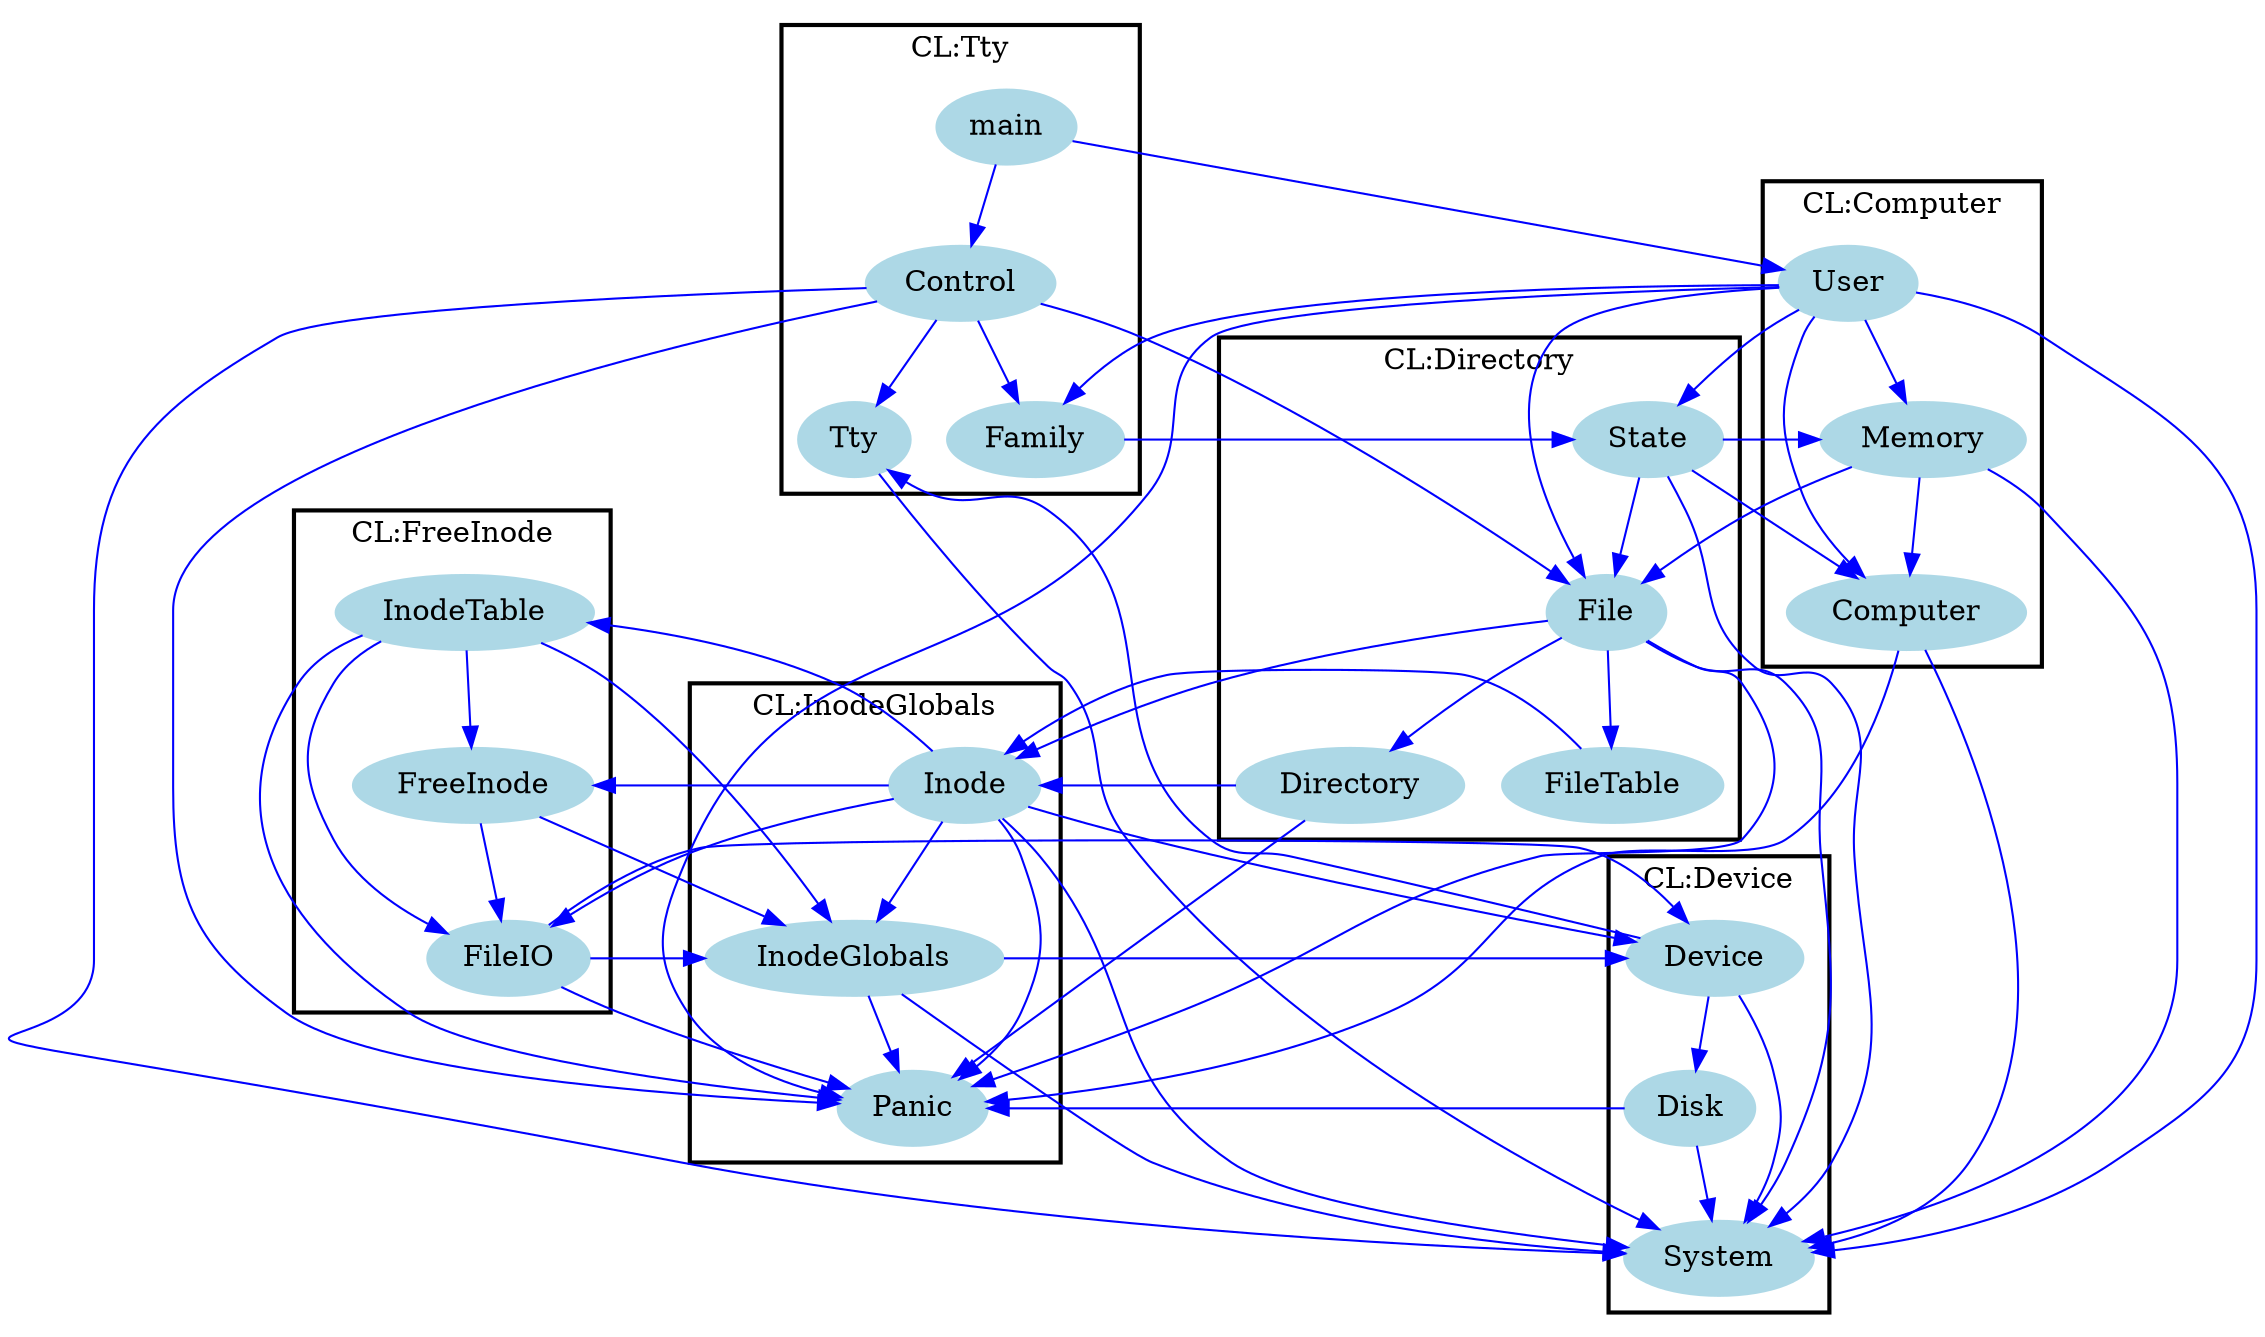 digraph G {
size = "20,20";
subgraph cluster0 {
label = "CL:Computer";
color = black;
style = bold;
"Computer"[label="Computer",shape=ellipse,color=lightblue,fontcolor=black,style=filled];
"Memory"[label="Memory",shape=ellipse,color=lightblue,fontcolor=black,style=filled];
"User"[label="User",shape=ellipse,color=lightblue,fontcolor=black,style=filled];
}
subgraph cluster1 {
label = "CL:Tty";
color = black;
style = bold;
"Tty"[label="Tty",shape=ellipse,color=lightblue,fontcolor=black,style=filled];
"Control"[label="Control",shape=ellipse,color=lightblue,fontcolor=black,style=filled];
"main"[label="main",shape=ellipse,color=lightblue,fontcolor=black,style=filled];
"Family"[label="Family",shape=ellipse,color=lightblue,fontcolor=black,style=filled];
}
subgraph cluster2 {
label = "CL:Directory";
color = black;
style = bold;
"Directory"[label="Directory",shape=ellipse,color=lightblue,fontcolor=black,style=filled];
"State"[label="State",shape=ellipse,color=lightblue,fontcolor=black,style=filled];
"FileTable"[label="FileTable",shape=ellipse,color=lightblue,fontcolor=black,style=filled];
"File"[label="File",shape=ellipse,color=lightblue,fontcolor=black,style=filled];
}
subgraph cluster3 {
label = "CL:InodeGlobals";
color = black;
style = bold;
"InodeGlobals"[label="InodeGlobals",shape=ellipse,color=lightblue,fontcolor=black,style=filled];
"Panic"[label="Panic",shape=ellipse,color=lightblue,fontcolor=black,style=filled];
"Inode"[label="Inode",shape=ellipse,color=lightblue,fontcolor=black,style=filled];
}
subgraph cluster4 {
label = "CL:Device";
color = black;
style = bold;
"Device"[label="Device",shape=ellipse,color=lightblue,fontcolor=black,style=filled];
"Disk"[label="Disk",shape=ellipse,color=lightblue,fontcolor=black,style=filled];
"System"[label="System",shape=ellipse,color=lightblue,fontcolor=black,style=filled];
}
subgraph cluster5 {
label = "CL:FreeInode";
color = black;
style = bold;
"FreeInode"[label="FreeInode",shape=ellipse,color=lightblue,fontcolor=black,style=filled];
"InodeTable"[label="InodeTable",shape=ellipse,color=lightblue,fontcolor=black,style=filled];
"FileIO"[label="FileIO",shape=ellipse,color=lightblue,fontcolor=black,style=filled];
}
"main" -> "User"[color=blue,font=6];
"main" -> "Control"[color=blue,font=6];
"User" -> "Panic"[color=blue,font=6];
"User" -> "Computer"[color=blue,font=6];
"User" -> "File"[color=blue,font=6];
"User" -> "Memory"[color=blue,font=6];
"User" -> "Family"[color=blue,font=6];
"User" -> "System"[color=blue,font=6];
"User" -> "State"[color=blue,font=6];
"Control" -> "Family"[color=blue,font=6];
"Control" -> "Panic"[color=blue,font=6];
"Control" -> "File"[color=blue,font=6];
"Control" -> "Tty"[color=blue,font=6];
"Control" -> "System"[color=blue,font=6];
"Family" -> "State"[color=blue,font=6];
"State" -> "System"[color=blue,font=6];
"State" -> "File"[color=blue,font=6];
"State" -> "Memory"[color=blue,font=6];
"State" -> "Computer"[color=blue,font=6];
"Computer" -> "Panic"[color=blue,font=6];
"Computer" -> "System"[color=blue,font=6];
"Memory" -> "Computer"[color=blue,font=6];
"Memory" -> "File"[color=blue,font=6];
"Memory" -> "System"[color=blue,font=6];
"Device" -> "System"[color=blue,font=6];
"Device" -> "Disk"[color=blue,font=6];
"Device" -> "Tty"[color=blue,font=6];
"Disk" -> "Panic"[color=blue,font=6];
"Disk" -> "System"[color=blue,font=6];
"Tty" -> "System"[color=blue,font=6];
"File" -> "Panic"[color=blue,font=6];
"File" -> "Directory"[color=blue,font=6];
"File" -> "Inode"[color=blue,font=6];
"File" -> "FileTable"[color=blue,font=6];
"File" -> "System"[color=blue,font=6];
"Directory" -> "Panic"[color=blue,font=6];
"Directory" -> "Inode"[color=blue,font=6];
"FileTable" -> "Inode"[color=blue,font=6];
"Inode" -> "System"[color=blue,font=6];
"Inode" -> "Panic"[color=blue,font=6];
"Inode" -> "Device"[color=blue,font=6];
"Inode" -> "InodeGlobals"[color=blue,font=6];
"Inode" -> "FileIO"[color=blue,font=6];
"Inode" -> "FreeInode"[color=blue,font=6];
"Inode" -> "InodeTable"[color=blue,font=6];
"InodeTable" -> "InodeGlobals"[color=blue,font=6];
"InodeTable" -> "FreeInode"[color=blue,font=6];
"InodeTable" -> "FileIO"[color=blue,font=6];
"InodeTable" -> "Panic"[color=blue,font=6];
"FileIO" -> "Panic"[color=blue,font=6];
"FileIO" -> "Device"[color=blue,font=6];
"FileIO" -> "InodeGlobals"[color=blue,font=6];
"FreeInode" -> "InodeGlobals"[color=blue,font=6];
"FreeInode" -> "FileIO"[color=blue,font=6];
"InodeGlobals" -> "System"[color=blue,font=6];
"InodeGlobals" -> "Panic"[color=blue,font=6];
"InodeGlobals" -> "Device"[color=blue,font=6];
}